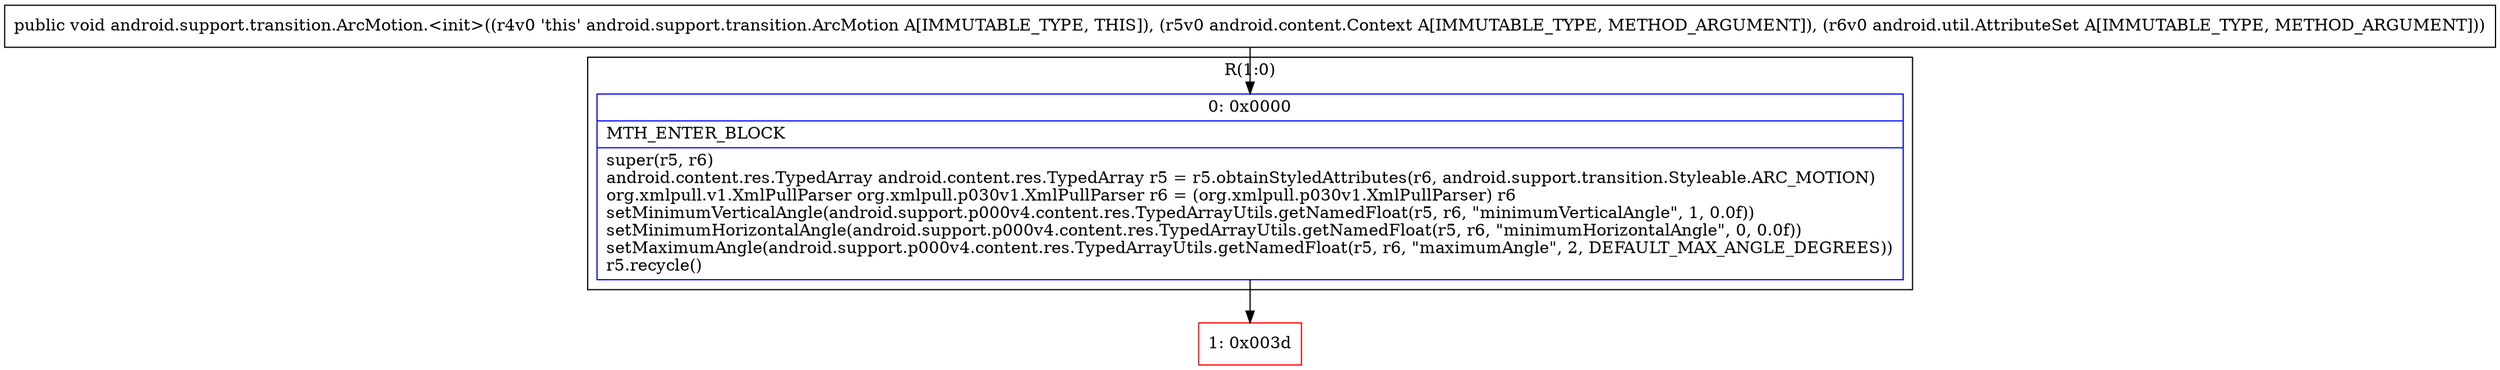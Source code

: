 digraph "CFG forandroid.support.transition.ArcMotion.\<init\>(Landroid\/content\/Context;Landroid\/util\/AttributeSet;)V" {
subgraph cluster_Region_1563503661 {
label = "R(1:0)";
node [shape=record,color=blue];
Node_0 [shape=record,label="{0\:\ 0x0000|MTH_ENTER_BLOCK\l|super(r5, r6)\landroid.content.res.TypedArray android.content.res.TypedArray r5 = r5.obtainStyledAttributes(r6, android.support.transition.Styleable.ARC_MOTION)\lorg.xmlpull.v1.XmlPullParser org.xmlpull.p030v1.XmlPullParser r6 = (org.xmlpull.p030v1.XmlPullParser) r6\lsetMinimumVerticalAngle(android.support.p000v4.content.res.TypedArrayUtils.getNamedFloat(r5, r6, \"minimumVerticalAngle\", 1, 0.0f))\lsetMinimumHorizontalAngle(android.support.p000v4.content.res.TypedArrayUtils.getNamedFloat(r5, r6, \"minimumHorizontalAngle\", 0, 0.0f))\lsetMaximumAngle(android.support.p000v4.content.res.TypedArrayUtils.getNamedFloat(r5, r6, \"maximumAngle\", 2, DEFAULT_MAX_ANGLE_DEGREES))\lr5.recycle()\l}"];
}
Node_1 [shape=record,color=red,label="{1\:\ 0x003d}"];
MethodNode[shape=record,label="{public void android.support.transition.ArcMotion.\<init\>((r4v0 'this' android.support.transition.ArcMotion A[IMMUTABLE_TYPE, THIS]), (r5v0 android.content.Context A[IMMUTABLE_TYPE, METHOD_ARGUMENT]), (r6v0 android.util.AttributeSet A[IMMUTABLE_TYPE, METHOD_ARGUMENT])) }"];
MethodNode -> Node_0;
Node_0 -> Node_1;
}

